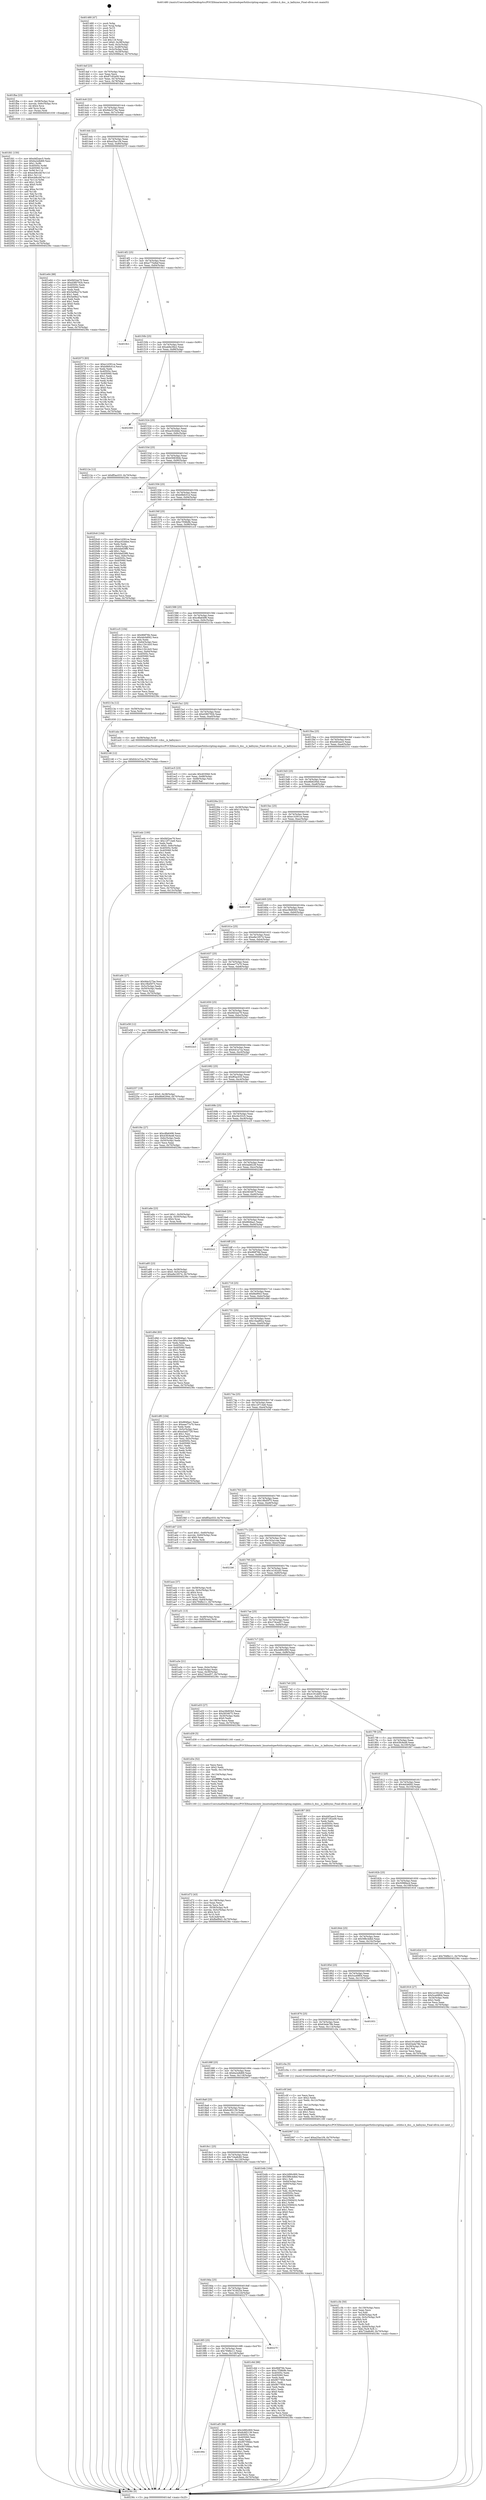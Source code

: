 digraph "0x401480" {
  label = "0x401480 (/mnt/c/Users/mathe/Desktop/tcc/POCII/binaries/extr_linuxtoolsperfutilscripting-engines....utildso.h_dso__is_kallsyms_Final-ollvm.out::main(0))"
  labelloc = "t"
  node[shape=record]

  Entry [label="",width=0.3,height=0.3,shape=circle,fillcolor=black,style=filled]
  "0x4014af" [label="{
     0x4014af [23]\l
     | [instrs]\l
     &nbsp;&nbsp;0x4014af \<+3\>: mov -0x70(%rbp),%eax\l
     &nbsp;&nbsp;0x4014b2 \<+2\>: mov %eax,%ecx\l
     &nbsp;&nbsp;0x4014b4 \<+6\>: sub $0x87c92e09,%ecx\l
     &nbsp;&nbsp;0x4014ba \<+3\>: mov %eax,-0x74(%rbp)\l
     &nbsp;&nbsp;0x4014bd \<+3\>: mov %ecx,-0x78(%rbp)\l
     &nbsp;&nbsp;0x4014c0 \<+6\>: je 0000000000401fba \<main+0xb3a\>\l
  }"]
  "0x401fba" [label="{
     0x401fba [23]\l
     | [instrs]\l
     &nbsp;&nbsp;0x401fba \<+4\>: mov -0x58(%rbp),%rax\l
     &nbsp;&nbsp;0x401fbe \<+4\>: movslq -0x6c(%rbp),%rcx\l
     &nbsp;&nbsp;0x401fc2 \<+4\>: shl $0x4,%rcx\l
     &nbsp;&nbsp;0x401fc6 \<+3\>: add %rcx,%rax\l
     &nbsp;&nbsp;0x401fc9 \<+3\>: mov (%rax),%rdi\l
     &nbsp;&nbsp;0x401fcc \<+5\>: call 0000000000401030 \<free@plt\>\l
     | [calls]\l
     &nbsp;&nbsp;0x401030 \{1\} (unknown)\l
  }"]
  "0x4014c6" [label="{
     0x4014c6 [22]\l
     | [instrs]\l
     &nbsp;&nbsp;0x4014c6 \<+5\>: jmp 00000000004014cb \<main+0x4b\>\l
     &nbsp;&nbsp;0x4014cb \<+3\>: mov -0x74(%rbp),%eax\l
     &nbsp;&nbsp;0x4014ce \<+5\>: sub $0x9da327be,%eax\l
     &nbsp;&nbsp;0x4014d3 \<+3\>: mov %eax,-0x7c(%rbp)\l
     &nbsp;&nbsp;0x4014d6 \<+6\>: je 0000000000401e64 \<main+0x9e4\>\l
  }"]
  Exit [label="",width=0.3,height=0.3,shape=circle,fillcolor=black,style=filled,peripheries=2]
  "0x401e64" [label="{
     0x401e64 [88]\l
     | [instrs]\l
     &nbsp;&nbsp;0x401e64 \<+5\>: mov $0xf402ee79,%eax\l
     &nbsp;&nbsp;0x401e69 \<+5\>: mov $0xd380792b,%ecx\l
     &nbsp;&nbsp;0x401e6e \<+7\>: mov 0x40505c,%edx\l
     &nbsp;&nbsp;0x401e75 \<+7\>: mov 0x405060,%esi\l
     &nbsp;&nbsp;0x401e7c \<+2\>: mov %edx,%edi\l
     &nbsp;&nbsp;0x401e7e \<+6\>: add $0x5a08a27e,%edi\l
     &nbsp;&nbsp;0x401e84 \<+3\>: sub $0x1,%edi\l
     &nbsp;&nbsp;0x401e87 \<+6\>: sub $0x5a08a27e,%edi\l
     &nbsp;&nbsp;0x401e8d \<+3\>: imul %edi,%edx\l
     &nbsp;&nbsp;0x401e90 \<+3\>: and $0x1,%edx\l
     &nbsp;&nbsp;0x401e93 \<+3\>: cmp $0x0,%edx\l
     &nbsp;&nbsp;0x401e96 \<+4\>: sete %r8b\l
     &nbsp;&nbsp;0x401e9a \<+3\>: cmp $0xa,%esi\l
     &nbsp;&nbsp;0x401e9d \<+4\>: setl %r9b\l
     &nbsp;&nbsp;0x401ea1 \<+3\>: mov %r8b,%r10b\l
     &nbsp;&nbsp;0x401ea4 \<+3\>: and %r9b,%r10b\l
     &nbsp;&nbsp;0x401ea7 \<+3\>: xor %r9b,%r8b\l
     &nbsp;&nbsp;0x401eaa \<+3\>: or %r8b,%r10b\l
     &nbsp;&nbsp;0x401ead \<+4\>: test $0x1,%r10b\l
     &nbsp;&nbsp;0x401eb1 \<+3\>: cmovne %ecx,%eax\l
     &nbsp;&nbsp;0x401eb4 \<+3\>: mov %eax,-0x70(%rbp)\l
     &nbsp;&nbsp;0x401eb7 \<+5\>: jmp 000000000040236c \<main+0xeec\>\l
  }"]
  "0x4014dc" [label="{
     0x4014dc [22]\l
     | [instrs]\l
     &nbsp;&nbsp;0x4014dc \<+5\>: jmp 00000000004014e1 \<main+0x61\>\l
     &nbsp;&nbsp;0x4014e1 \<+3\>: mov -0x74(%rbp),%eax\l
     &nbsp;&nbsp;0x4014e4 \<+5\>: sub $0xa25ac1f4,%eax\l
     &nbsp;&nbsp;0x4014e9 \<+3\>: mov %eax,-0x80(%rbp)\l
     &nbsp;&nbsp;0x4014ec \<+6\>: je 0000000000402073 \<main+0xbf3\>\l
  }"]
  "0x402146" [label="{
     0x402146 [12]\l
     | [instrs]\l
     &nbsp;&nbsp;0x402146 \<+7\>: movl $0xfcb1a7ca,-0x70(%rbp)\l
     &nbsp;&nbsp;0x40214d \<+5\>: jmp 000000000040236c \<main+0xeec\>\l
  }"]
  "0x402073" [label="{
     0x402073 [83]\l
     | [instrs]\l
     &nbsp;&nbsp;0x402073 \<+5\>: mov $0xe14391ce,%eax\l
     &nbsp;&nbsp;0x402078 \<+5\>: mov $0xb9bfc01d,%ecx\l
     &nbsp;&nbsp;0x40207d \<+2\>: xor %edx,%edx\l
     &nbsp;&nbsp;0x40207f \<+7\>: mov 0x40505c,%esi\l
     &nbsp;&nbsp;0x402086 \<+7\>: mov 0x405060,%edi\l
     &nbsp;&nbsp;0x40208d \<+3\>: sub $0x1,%edx\l
     &nbsp;&nbsp;0x402090 \<+3\>: mov %esi,%r8d\l
     &nbsp;&nbsp;0x402093 \<+3\>: add %edx,%r8d\l
     &nbsp;&nbsp;0x402096 \<+4\>: imul %r8d,%esi\l
     &nbsp;&nbsp;0x40209a \<+3\>: and $0x1,%esi\l
     &nbsp;&nbsp;0x40209d \<+3\>: cmp $0x0,%esi\l
     &nbsp;&nbsp;0x4020a0 \<+4\>: sete %r9b\l
     &nbsp;&nbsp;0x4020a4 \<+3\>: cmp $0xa,%edi\l
     &nbsp;&nbsp;0x4020a7 \<+4\>: setl %r10b\l
     &nbsp;&nbsp;0x4020ab \<+3\>: mov %r9b,%r11b\l
     &nbsp;&nbsp;0x4020ae \<+3\>: and %r10b,%r11b\l
     &nbsp;&nbsp;0x4020b1 \<+3\>: xor %r10b,%r9b\l
     &nbsp;&nbsp;0x4020b4 \<+3\>: or %r9b,%r11b\l
     &nbsp;&nbsp;0x4020b7 \<+4\>: test $0x1,%r11b\l
     &nbsp;&nbsp;0x4020bb \<+3\>: cmovne %ecx,%eax\l
     &nbsp;&nbsp;0x4020be \<+3\>: mov %eax,-0x70(%rbp)\l
     &nbsp;&nbsp;0x4020c1 \<+5\>: jmp 000000000040236c \<main+0xeec\>\l
  }"]
  "0x4014f2" [label="{
     0x4014f2 [25]\l
     | [instrs]\l
     &nbsp;&nbsp;0x4014f2 \<+5\>: jmp 00000000004014f7 \<main+0x77\>\l
     &nbsp;&nbsp;0x4014f7 \<+3\>: mov -0x74(%rbp),%eax\l
     &nbsp;&nbsp;0x4014fa \<+5\>: sub $0xa775e8af,%eax\l
     &nbsp;&nbsp;0x4014ff \<+6\>: mov %eax,-0x84(%rbp)\l
     &nbsp;&nbsp;0x401505 \<+6\>: je 00000000004019c1 \<main+0x541\>\l
  }"]
  "0x401fd1" [label="{
     0x401fd1 [150]\l
     | [instrs]\l
     &nbsp;&nbsp;0x401fd1 \<+5\>: mov $0xd4f2aec5,%edx\l
     &nbsp;&nbsp;0x401fd6 \<+5\>: mov $0x6a2e8d69,%esi\l
     &nbsp;&nbsp;0x401fdb \<+3\>: mov $0x1,%r8b\l
     &nbsp;&nbsp;0x401fde \<+8\>: mov 0x40505c,%r9d\l
     &nbsp;&nbsp;0x401fe6 \<+8\>: mov 0x405060,%r10d\l
     &nbsp;&nbsp;0x401fee \<+3\>: mov %r9d,%r11d\l
     &nbsp;&nbsp;0x401ff1 \<+7\>: sub $0xecb8ccbf,%r11d\l
     &nbsp;&nbsp;0x401ff8 \<+4\>: sub $0x1,%r11d\l
     &nbsp;&nbsp;0x401ffc \<+7\>: add $0xecb8ccbf,%r11d\l
     &nbsp;&nbsp;0x402003 \<+4\>: imul %r11d,%r9d\l
     &nbsp;&nbsp;0x402007 \<+4\>: and $0x1,%r9d\l
     &nbsp;&nbsp;0x40200b \<+4\>: cmp $0x0,%r9d\l
     &nbsp;&nbsp;0x40200f \<+3\>: sete %bl\l
     &nbsp;&nbsp;0x402012 \<+4\>: cmp $0xa,%r10d\l
     &nbsp;&nbsp;0x402016 \<+4\>: setl %r14b\l
     &nbsp;&nbsp;0x40201a \<+3\>: mov %bl,%r15b\l
     &nbsp;&nbsp;0x40201d \<+4\>: xor $0xff,%r15b\l
     &nbsp;&nbsp;0x402021 \<+3\>: mov %r14b,%r12b\l
     &nbsp;&nbsp;0x402024 \<+4\>: xor $0xff,%r12b\l
     &nbsp;&nbsp;0x402028 \<+4\>: xor $0x0,%r8b\l
     &nbsp;&nbsp;0x40202c \<+3\>: mov %r15b,%r13b\l
     &nbsp;&nbsp;0x40202f \<+4\>: and $0x0,%r13b\l
     &nbsp;&nbsp;0x402033 \<+3\>: and %r8b,%bl\l
     &nbsp;&nbsp;0x402036 \<+3\>: mov %r12b,%al\l
     &nbsp;&nbsp;0x402039 \<+2\>: and $0x0,%al\l
     &nbsp;&nbsp;0x40203b \<+3\>: and %r8b,%r14b\l
     &nbsp;&nbsp;0x40203e \<+3\>: or %bl,%r13b\l
     &nbsp;&nbsp;0x402041 \<+3\>: or %r14b,%al\l
     &nbsp;&nbsp;0x402044 \<+3\>: xor %al,%r13b\l
     &nbsp;&nbsp;0x402047 \<+3\>: or %r12b,%r15b\l
     &nbsp;&nbsp;0x40204a \<+4\>: xor $0xff,%r15b\l
     &nbsp;&nbsp;0x40204e \<+4\>: or $0x0,%r8b\l
     &nbsp;&nbsp;0x402052 \<+3\>: and %r8b,%r15b\l
     &nbsp;&nbsp;0x402055 \<+3\>: or %r15b,%r13b\l
     &nbsp;&nbsp;0x402058 \<+4\>: test $0x1,%r13b\l
     &nbsp;&nbsp;0x40205c \<+3\>: cmovne %esi,%edx\l
     &nbsp;&nbsp;0x40205f \<+3\>: mov %edx,-0x70(%rbp)\l
     &nbsp;&nbsp;0x402062 \<+5\>: jmp 000000000040236c \<main+0xeec\>\l
  }"]
  "0x4019c1" [label="{
     0x4019c1\l
  }", style=dashed]
  "0x40150b" [label="{
     0x40150b [25]\l
     | [instrs]\l
     &nbsp;&nbsp;0x40150b \<+5\>: jmp 0000000000401510 \<main+0x90\>\l
     &nbsp;&nbsp;0x401510 \<+3\>: mov -0x74(%rbp),%eax\l
     &nbsp;&nbsp;0x401513 \<+5\>: sub $0xab6e36e2,%eax\l
     &nbsp;&nbsp;0x401518 \<+6\>: mov %eax,-0x88(%rbp)\l
     &nbsp;&nbsp;0x40151e \<+6\>: je 0000000000402360 \<main+0xee0\>\l
  }"]
  "0x401edc" [label="{
     0x401edc [100]\l
     | [instrs]\l
     &nbsp;&nbsp;0x401edc \<+5\>: mov $0xf402ee79,%esi\l
     &nbsp;&nbsp;0x401ee1 \<+5\>: mov $0x12f714e6,%ecx\l
     &nbsp;&nbsp;0x401ee6 \<+2\>: xor %edx,%edx\l
     &nbsp;&nbsp;0x401ee8 \<+7\>: movl $0x0,-0x6c(%rbp)\l
     &nbsp;&nbsp;0x401eef \<+8\>: mov 0x40505c,%r8d\l
     &nbsp;&nbsp;0x401ef7 \<+8\>: mov 0x405060,%r9d\l
     &nbsp;&nbsp;0x401eff \<+3\>: sub $0x1,%edx\l
     &nbsp;&nbsp;0x401f02 \<+3\>: mov %r8d,%r10d\l
     &nbsp;&nbsp;0x401f05 \<+3\>: add %edx,%r10d\l
     &nbsp;&nbsp;0x401f08 \<+4\>: imul %r10d,%r8d\l
     &nbsp;&nbsp;0x401f0c \<+4\>: and $0x1,%r8d\l
     &nbsp;&nbsp;0x401f10 \<+4\>: cmp $0x0,%r8d\l
     &nbsp;&nbsp;0x401f14 \<+4\>: sete %r11b\l
     &nbsp;&nbsp;0x401f18 \<+4\>: cmp $0xa,%r9d\l
     &nbsp;&nbsp;0x401f1c \<+3\>: setl %bl\l
     &nbsp;&nbsp;0x401f1f \<+3\>: mov %r11b,%r14b\l
     &nbsp;&nbsp;0x401f22 \<+3\>: and %bl,%r14b\l
     &nbsp;&nbsp;0x401f25 \<+3\>: xor %bl,%r11b\l
     &nbsp;&nbsp;0x401f28 \<+3\>: or %r11b,%r14b\l
     &nbsp;&nbsp;0x401f2b \<+4\>: test $0x1,%r14b\l
     &nbsp;&nbsp;0x401f2f \<+3\>: cmovne %ecx,%esi\l
     &nbsp;&nbsp;0x401f32 \<+3\>: mov %esi,-0x70(%rbp)\l
     &nbsp;&nbsp;0x401f35 \<+6\>: mov %eax,-0x13c(%rbp)\l
     &nbsp;&nbsp;0x401f3b \<+5\>: jmp 000000000040236c \<main+0xeec\>\l
  }"]
  "0x402360" [label="{
     0x402360\l
  }", style=dashed]
  "0x401524" [label="{
     0x401524 [25]\l
     | [instrs]\l
     &nbsp;&nbsp;0x401524 \<+5\>: jmp 0000000000401529 \<main+0xa9\>\l
     &nbsp;&nbsp;0x401529 \<+3\>: mov -0x74(%rbp),%eax\l
     &nbsp;&nbsp;0x40152c \<+5\>: sub $0xac02ddee,%eax\l
     &nbsp;&nbsp;0x401531 \<+6\>: mov %eax,-0x8c(%rbp)\l
     &nbsp;&nbsp;0x401537 \<+6\>: je 000000000040212e \<main+0xcae\>\l
  }"]
  "0x401ec5" [label="{
     0x401ec5 [23]\l
     | [instrs]\l
     &nbsp;&nbsp;0x401ec5 \<+10\>: movabs $0x4030b6,%rdi\l
     &nbsp;&nbsp;0x401ecf \<+3\>: mov %eax,-0x68(%rbp)\l
     &nbsp;&nbsp;0x401ed2 \<+3\>: mov -0x68(%rbp),%esi\l
     &nbsp;&nbsp;0x401ed5 \<+2\>: mov $0x0,%al\l
     &nbsp;&nbsp;0x401ed7 \<+5\>: call 0000000000401040 \<printf@plt\>\l
     | [calls]\l
     &nbsp;&nbsp;0x401040 \{1\} (unknown)\l
  }"]
  "0x40212e" [label="{
     0x40212e [12]\l
     | [instrs]\l
     &nbsp;&nbsp;0x40212e \<+7\>: movl $0xff3ac033,-0x70(%rbp)\l
     &nbsp;&nbsp;0x402135 \<+5\>: jmp 000000000040236c \<main+0xeec\>\l
  }"]
  "0x40153d" [label="{
     0x40153d [25]\l
     | [instrs]\l
     &nbsp;&nbsp;0x40153d \<+5\>: jmp 0000000000401542 \<main+0xc2\>\l
     &nbsp;&nbsp;0x401542 \<+3\>: mov -0x74(%rbp),%eax\l
     &nbsp;&nbsp;0x401545 \<+5\>: sub $0xb568384b,%eax\l
     &nbsp;&nbsp;0x40154a \<+6\>: mov %eax,-0x90(%rbp)\l
     &nbsp;&nbsp;0x401550 \<+6\>: je 000000000040215e \<main+0xcde\>\l
  }"]
  "0x401d72" [label="{
     0x401d72 [43]\l
     | [instrs]\l
     &nbsp;&nbsp;0x401d72 \<+6\>: mov -0x138(%rbp),%ecx\l
     &nbsp;&nbsp;0x401d78 \<+3\>: imul %eax,%ecx\l
     &nbsp;&nbsp;0x401d7b \<+3\>: movslq %ecx,%r8\l
     &nbsp;&nbsp;0x401d7e \<+4\>: mov -0x58(%rbp),%r9\l
     &nbsp;&nbsp;0x401d82 \<+4\>: movslq -0x5c(%rbp),%r10\l
     &nbsp;&nbsp;0x401d86 \<+4\>: shl $0x4,%r10\l
     &nbsp;&nbsp;0x401d8a \<+3\>: add %r10,%r9\l
     &nbsp;&nbsp;0x401d8d \<+4\>: mov %r8,0x8(%r9)\l
     &nbsp;&nbsp;0x401d91 \<+7\>: movl $0xfbef943,-0x70(%rbp)\l
     &nbsp;&nbsp;0x401d98 \<+5\>: jmp 000000000040236c \<main+0xeec\>\l
  }"]
  "0x40215e" [label="{
     0x40215e\l
  }", style=dashed]
  "0x401556" [label="{
     0x401556 [25]\l
     | [instrs]\l
     &nbsp;&nbsp;0x401556 \<+5\>: jmp 000000000040155b \<main+0xdb\>\l
     &nbsp;&nbsp;0x40155b \<+3\>: mov -0x74(%rbp),%eax\l
     &nbsp;&nbsp;0x40155e \<+5\>: sub $0xb9bfc01d,%eax\l
     &nbsp;&nbsp;0x401563 \<+6\>: mov %eax,-0x94(%rbp)\l
     &nbsp;&nbsp;0x401569 \<+6\>: je 00000000004020c6 \<main+0xc46\>\l
  }"]
  "0x401d3e" [label="{
     0x401d3e [52]\l
     | [instrs]\l
     &nbsp;&nbsp;0x401d3e \<+2\>: xor %ecx,%ecx\l
     &nbsp;&nbsp;0x401d40 \<+5\>: mov $0x2,%edx\l
     &nbsp;&nbsp;0x401d45 \<+6\>: mov %edx,-0x134(%rbp)\l
     &nbsp;&nbsp;0x401d4b \<+1\>: cltd\l
     &nbsp;&nbsp;0x401d4c \<+6\>: mov -0x134(%rbp),%esi\l
     &nbsp;&nbsp;0x401d52 \<+2\>: idiv %esi\l
     &nbsp;&nbsp;0x401d54 \<+6\>: imul $0xfffffffe,%edx,%edx\l
     &nbsp;&nbsp;0x401d5a \<+2\>: mov %ecx,%edi\l
     &nbsp;&nbsp;0x401d5c \<+2\>: sub %edx,%edi\l
     &nbsp;&nbsp;0x401d5e \<+2\>: mov %ecx,%edx\l
     &nbsp;&nbsp;0x401d60 \<+3\>: sub $0x1,%edx\l
     &nbsp;&nbsp;0x401d63 \<+2\>: add %edx,%edi\l
     &nbsp;&nbsp;0x401d65 \<+2\>: sub %edi,%ecx\l
     &nbsp;&nbsp;0x401d67 \<+6\>: mov %ecx,-0x138(%rbp)\l
     &nbsp;&nbsp;0x401d6d \<+5\>: call 0000000000401160 \<next_i\>\l
     | [calls]\l
     &nbsp;&nbsp;0x401160 \{1\} (/mnt/c/Users/mathe/Desktop/tcc/POCII/binaries/extr_linuxtoolsperfutilscripting-engines....utildso.h_dso__is_kallsyms_Final-ollvm.out::next_i)\l
  }"]
  "0x4020c6" [label="{
     0x4020c6 [104]\l
     | [instrs]\l
     &nbsp;&nbsp;0x4020c6 \<+5\>: mov $0xe14391ce,%eax\l
     &nbsp;&nbsp;0x4020cb \<+5\>: mov $0xac02ddee,%ecx\l
     &nbsp;&nbsp;0x4020d0 \<+2\>: xor %edx,%edx\l
     &nbsp;&nbsp;0x4020d2 \<+3\>: mov -0x6c(%rbp),%esi\l
     &nbsp;&nbsp;0x4020d5 \<+6\>: sub $0x4def29f6,%esi\l
     &nbsp;&nbsp;0x4020db \<+3\>: add $0x1,%esi\l
     &nbsp;&nbsp;0x4020de \<+6\>: add $0x4def29f6,%esi\l
     &nbsp;&nbsp;0x4020e4 \<+3\>: mov %esi,-0x6c(%rbp)\l
     &nbsp;&nbsp;0x4020e7 \<+7\>: mov 0x40505c,%esi\l
     &nbsp;&nbsp;0x4020ee \<+7\>: mov 0x405060,%edi\l
     &nbsp;&nbsp;0x4020f5 \<+3\>: sub $0x1,%edx\l
     &nbsp;&nbsp;0x4020f8 \<+3\>: mov %esi,%r8d\l
     &nbsp;&nbsp;0x4020fb \<+3\>: add %edx,%r8d\l
     &nbsp;&nbsp;0x4020fe \<+4\>: imul %r8d,%esi\l
     &nbsp;&nbsp;0x402102 \<+3\>: and $0x1,%esi\l
     &nbsp;&nbsp;0x402105 \<+3\>: cmp $0x0,%esi\l
     &nbsp;&nbsp;0x402108 \<+4\>: sete %r9b\l
     &nbsp;&nbsp;0x40210c \<+3\>: cmp $0xa,%edi\l
     &nbsp;&nbsp;0x40210f \<+4\>: setl %r10b\l
     &nbsp;&nbsp;0x402113 \<+3\>: mov %r9b,%r11b\l
     &nbsp;&nbsp;0x402116 \<+3\>: and %r10b,%r11b\l
     &nbsp;&nbsp;0x402119 \<+3\>: xor %r10b,%r9b\l
     &nbsp;&nbsp;0x40211c \<+3\>: or %r9b,%r11b\l
     &nbsp;&nbsp;0x40211f \<+4\>: test $0x1,%r11b\l
     &nbsp;&nbsp;0x402123 \<+3\>: cmovne %ecx,%eax\l
     &nbsp;&nbsp;0x402126 \<+3\>: mov %eax,-0x70(%rbp)\l
     &nbsp;&nbsp;0x402129 \<+5\>: jmp 000000000040236c \<main+0xeec\>\l
  }"]
  "0x40156f" [label="{
     0x40156f [25]\l
     | [instrs]\l
     &nbsp;&nbsp;0x40156f \<+5\>: jmp 0000000000401574 \<main+0xf4\>\l
     &nbsp;&nbsp;0x401574 \<+3\>: mov -0x74(%rbp),%eax\l
     &nbsp;&nbsp;0x401577 \<+5\>: sub $0xc7f38b9b,%eax\l
     &nbsp;&nbsp;0x40157c \<+6\>: mov %eax,-0x98(%rbp)\l
     &nbsp;&nbsp;0x401582 \<+6\>: je 0000000000401cc5 \<main+0x845\>\l
  }"]
  "0x401c3b" [label="{
     0x401c3b [50]\l
     | [instrs]\l
     &nbsp;&nbsp;0x401c3b \<+6\>: mov -0x130(%rbp),%ecx\l
     &nbsp;&nbsp;0x401c41 \<+3\>: imul %eax,%ecx\l
     &nbsp;&nbsp;0x401c44 \<+3\>: mov %cl,%dil\l
     &nbsp;&nbsp;0x401c47 \<+4\>: mov -0x58(%rbp),%r8\l
     &nbsp;&nbsp;0x401c4b \<+4\>: movslq -0x5c(%rbp),%r9\l
     &nbsp;&nbsp;0x401c4f \<+4\>: shl $0x4,%r9\l
     &nbsp;&nbsp;0x401c53 \<+3\>: add %r9,%r8\l
     &nbsp;&nbsp;0x401c56 \<+3\>: mov (%r8),%r8\l
     &nbsp;&nbsp;0x401c59 \<+4\>: movslq -0x64(%rbp),%r9\l
     &nbsp;&nbsp;0x401c5d \<+4\>: mov %dil,(%r8,%r9,1)\l
     &nbsp;&nbsp;0x401c61 \<+7\>: movl $0x724a8c60,-0x70(%rbp)\l
     &nbsp;&nbsp;0x401c68 \<+5\>: jmp 000000000040236c \<main+0xeec\>\l
  }"]
  "0x401cc5" [label="{
     0x401cc5 [104]\l
     | [instrs]\l
     &nbsp;&nbsp;0x401cc5 \<+5\>: mov $0x9fdf76b,%eax\l
     &nbsp;&nbsp;0x401cca \<+5\>: mov $0x4dcb6f42,%ecx\l
     &nbsp;&nbsp;0x401ccf \<+2\>: xor %edx,%edx\l
     &nbsp;&nbsp;0x401cd1 \<+3\>: mov -0x64(%rbp),%esi\l
     &nbsp;&nbsp;0x401cd4 \<+6\>: add $0xc12b1dc0,%esi\l
     &nbsp;&nbsp;0x401cda \<+3\>: add $0x1,%esi\l
     &nbsp;&nbsp;0x401cdd \<+6\>: sub $0xc12b1dc0,%esi\l
     &nbsp;&nbsp;0x401ce3 \<+3\>: mov %esi,-0x64(%rbp)\l
     &nbsp;&nbsp;0x401ce6 \<+7\>: mov 0x40505c,%esi\l
     &nbsp;&nbsp;0x401ced \<+7\>: mov 0x405060,%edi\l
     &nbsp;&nbsp;0x401cf4 \<+3\>: sub $0x1,%edx\l
     &nbsp;&nbsp;0x401cf7 \<+3\>: mov %esi,%r8d\l
     &nbsp;&nbsp;0x401cfa \<+3\>: add %edx,%r8d\l
     &nbsp;&nbsp;0x401cfd \<+4\>: imul %r8d,%esi\l
     &nbsp;&nbsp;0x401d01 \<+3\>: and $0x1,%esi\l
     &nbsp;&nbsp;0x401d04 \<+3\>: cmp $0x0,%esi\l
     &nbsp;&nbsp;0x401d07 \<+4\>: sete %r9b\l
     &nbsp;&nbsp;0x401d0b \<+3\>: cmp $0xa,%edi\l
     &nbsp;&nbsp;0x401d0e \<+4\>: setl %r10b\l
     &nbsp;&nbsp;0x401d12 \<+3\>: mov %r9b,%r11b\l
     &nbsp;&nbsp;0x401d15 \<+3\>: and %r10b,%r11b\l
     &nbsp;&nbsp;0x401d18 \<+3\>: xor %r10b,%r9b\l
     &nbsp;&nbsp;0x401d1b \<+3\>: or %r9b,%r11b\l
     &nbsp;&nbsp;0x401d1e \<+4\>: test $0x1,%r11b\l
     &nbsp;&nbsp;0x401d22 \<+3\>: cmovne %ecx,%eax\l
     &nbsp;&nbsp;0x401d25 \<+3\>: mov %eax,-0x70(%rbp)\l
     &nbsp;&nbsp;0x401d28 \<+5\>: jmp 000000000040236c \<main+0xeec\>\l
  }"]
  "0x401588" [label="{
     0x401588 [25]\l
     | [instrs]\l
     &nbsp;&nbsp;0x401588 \<+5\>: jmp 000000000040158d \<main+0x10d\>\l
     &nbsp;&nbsp;0x40158d \<+3\>: mov -0x74(%rbp),%eax\l
     &nbsp;&nbsp;0x401590 \<+5\>: sub $0xc8fa6496,%eax\l
     &nbsp;&nbsp;0x401595 \<+6\>: mov %eax,-0x9c(%rbp)\l
     &nbsp;&nbsp;0x40159b \<+6\>: je 000000000040213a \<main+0xcba\>\l
  }"]
  "0x401c0f" [label="{
     0x401c0f [44]\l
     | [instrs]\l
     &nbsp;&nbsp;0x401c0f \<+2\>: xor %ecx,%ecx\l
     &nbsp;&nbsp;0x401c11 \<+5\>: mov $0x2,%edx\l
     &nbsp;&nbsp;0x401c16 \<+6\>: mov %edx,-0x12c(%rbp)\l
     &nbsp;&nbsp;0x401c1c \<+1\>: cltd\l
     &nbsp;&nbsp;0x401c1d \<+6\>: mov -0x12c(%rbp),%esi\l
     &nbsp;&nbsp;0x401c23 \<+2\>: idiv %esi\l
     &nbsp;&nbsp;0x401c25 \<+6\>: imul $0xfffffffe,%edx,%edx\l
     &nbsp;&nbsp;0x401c2b \<+3\>: sub $0x1,%ecx\l
     &nbsp;&nbsp;0x401c2e \<+2\>: sub %ecx,%edx\l
     &nbsp;&nbsp;0x401c30 \<+6\>: mov %edx,-0x130(%rbp)\l
     &nbsp;&nbsp;0x401c36 \<+5\>: call 0000000000401160 \<next_i\>\l
     | [calls]\l
     &nbsp;&nbsp;0x401160 \{1\} (/mnt/c/Users/mathe/Desktop/tcc/POCII/binaries/extr_linuxtoolsperfutilscripting-engines....utildso.h_dso__is_kallsyms_Final-ollvm.out::next_i)\l
  }"]
  "0x40213a" [label="{
     0x40213a [12]\l
     | [instrs]\l
     &nbsp;&nbsp;0x40213a \<+4\>: mov -0x58(%rbp),%rax\l
     &nbsp;&nbsp;0x40213e \<+3\>: mov %rax,%rdi\l
     &nbsp;&nbsp;0x402141 \<+5\>: call 0000000000401030 \<free@plt\>\l
     | [calls]\l
     &nbsp;&nbsp;0x401030 \{1\} (unknown)\l
  }"]
  "0x4015a1" [label="{
     0x4015a1 [25]\l
     | [instrs]\l
     &nbsp;&nbsp;0x4015a1 \<+5\>: jmp 00000000004015a6 \<main+0x126\>\l
     &nbsp;&nbsp;0x4015a6 \<+3\>: mov -0x74(%rbp),%eax\l
     &nbsp;&nbsp;0x4015a9 \<+5\>: sub $0xd380792b,%eax\l
     &nbsp;&nbsp;0x4015ae \<+6\>: mov %eax,-0xa0(%rbp)\l
     &nbsp;&nbsp;0x4015b4 \<+6\>: je 0000000000401ebc \<main+0xa3c\>\l
  }"]
  "0x40190c" [label="{
     0x40190c\l
  }", style=dashed]
  "0x401ebc" [label="{
     0x401ebc [9]\l
     | [instrs]\l
     &nbsp;&nbsp;0x401ebc \<+4\>: mov -0x58(%rbp),%rdi\l
     &nbsp;&nbsp;0x401ec0 \<+5\>: call 00000000004013c0 \<dso__is_kallsyms\>\l
     | [calls]\l
     &nbsp;&nbsp;0x4013c0 \{1\} (/mnt/c/Users/mathe/Desktop/tcc/POCII/binaries/extr_linuxtoolsperfutilscripting-engines....utildso.h_dso__is_kallsyms_Final-ollvm.out::dso__is_kallsyms)\l
  }"]
  "0x4015ba" [label="{
     0x4015ba [25]\l
     | [instrs]\l
     &nbsp;&nbsp;0x4015ba \<+5\>: jmp 00000000004015bf \<main+0x13f\>\l
     &nbsp;&nbsp;0x4015bf \<+3\>: mov -0x74(%rbp),%eax\l
     &nbsp;&nbsp;0x4015c2 \<+5\>: sub $0xd4f2aec5,%eax\l
     &nbsp;&nbsp;0x4015c7 \<+6\>: mov %eax,-0xa4(%rbp)\l
     &nbsp;&nbsp;0x4015cd \<+6\>: je 000000000040231c \<main+0xe9c\>\l
  }"]
  "0x401af3" [label="{
     0x401af3 [88]\l
     | [instrs]\l
     &nbsp;&nbsp;0x401af3 \<+5\>: mov $0x2d90c900,%eax\l
     &nbsp;&nbsp;0x401af8 \<+5\>: mov $0x6c6f2139,%ecx\l
     &nbsp;&nbsp;0x401afd \<+7\>: mov 0x40505c,%edx\l
     &nbsp;&nbsp;0x401b04 \<+7\>: mov 0x405060,%esi\l
     &nbsp;&nbsp;0x401b0b \<+2\>: mov %edx,%edi\l
     &nbsp;&nbsp;0x401b0d \<+6\>: add $0x90709dec,%edi\l
     &nbsp;&nbsp;0x401b13 \<+3\>: sub $0x1,%edi\l
     &nbsp;&nbsp;0x401b16 \<+6\>: sub $0x90709dec,%edi\l
     &nbsp;&nbsp;0x401b1c \<+3\>: imul %edi,%edx\l
     &nbsp;&nbsp;0x401b1f \<+3\>: and $0x1,%edx\l
     &nbsp;&nbsp;0x401b22 \<+3\>: cmp $0x0,%edx\l
     &nbsp;&nbsp;0x401b25 \<+4\>: sete %r8b\l
     &nbsp;&nbsp;0x401b29 \<+3\>: cmp $0xa,%esi\l
     &nbsp;&nbsp;0x401b2c \<+4\>: setl %r9b\l
     &nbsp;&nbsp;0x401b30 \<+3\>: mov %r8b,%r10b\l
     &nbsp;&nbsp;0x401b33 \<+3\>: and %r9b,%r10b\l
     &nbsp;&nbsp;0x401b36 \<+3\>: xor %r9b,%r8b\l
     &nbsp;&nbsp;0x401b39 \<+3\>: or %r8b,%r10b\l
     &nbsp;&nbsp;0x401b3c \<+4\>: test $0x1,%r10b\l
     &nbsp;&nbsp;0x401b40 \<+3\>: cmovne %ecx,%eax\l
     &nbsp;&nbsp;0x401b43 \<+3\>: mov %eax,-0x70(%rbp)\l
     &nbsp;&nbsp;0x401b46 \<+5\>: jmp 000000000040236c \<main+0xeec\>\l
  }"]
  "0x40231c" [label="{
     0x40231c\l
  }", style=dashed]
  "0x4015d3" [label="{
     0x4015d3 [25]\l
     | [instrs]\l
     &nbsp;&nbsp;0x4015d3 \<+5\>: jmp 00000000004015d8 \<main+0x158\>\l
     &nbsp;&nbsp;0x4015d8 \<+3\>: mov -0x74(%rbp),%eax\l
     &nbsp;&nbsp;0x4015db \<+5\>: sub $0xd6b6294d,%eax\l
     &nbsp;&nbsp;0x4015e0 \<+6\>: mov %eax,-0xa8(%rbp)\l
     &nbsp;&nbsp;0x4015e6 \<+6\>: je 000000000040226a \<main+0xdea\>\l
  }"]
  "0x4018f3" [label="{
     0x4018f3 [25]\l
     | [instrs]\l
     &nbsp;&nbsp;0x4018f3 \<+5\>: jmp 00000000004018f8 \<main+0x478\>\l
     &nbsp;&nbsp;0x4018f8 \<+3\>: mov -0x74(%rbp),%eax\l
     &nbsp;&nbsp;0x4018fb \<+5\>: sub $0x794fbc11,%eax\l
     &nbsp;&nbsp;0x401900 \<+6\>: mov %eax,-0x128(%rbp)\l
     &nbsp;&nbsp;0x401906 \<+6\>: je 0000000000401af3 \<main+0x673\>\l
  }"]
  "0x40226a" [label="{
     0x40226a [21]\l
     | [instrs]\l
     &nbsp;&nbsp;0x40226a \<+3\>: mov -0x38(%rbp),%eax\l
     &nbsp;&nbsp;0x40226d \<+7\>: add $0x118,%rsp\l
     &nbsp;&nbsp;0x402274 \<+1\>: pop %rbx\l
     &nbsp;&nbsp;0x402275 \<+2\>: pop %r12\l
     &nbsp;&nbsp;0x402277 \<+2\>: pop %r13\l
     &nbsp;&nbsp;0x402279 \<+2\>: pop %r14\l
     &nbsp;&nbsp;0x40227b \<+2\>: pop %r15\l
     &nbsp;&nbsp;0x40227d \<+1\>: pop %rbp\l
     &nbsp;&nbsp;0x40227e \<+1\>: ret\l
  }"]
  "0x4015ec" [label="{
     0x4015ec [25]\l
     | [instrs]\l
     &nbsp;&nbsp;0x4015ec \<+5\>: jmp 00000000004015f1 \<main+0x171\>\l
     &nbsp;&nbsp;0x4015f1 \<+3\>: mov -0x74(%rbp),%eax\l
     &nbsp;&nbsp;0x4015f4 \<+5\>: sub $0xe14391ce,%eax\l
     &nbsp;&nbsp;0x4015f9 \<+6\>: mov %eax,-0xac(%rbp)\l
     &nbsp;&nbsp;0x4015ff \<+6\>: je 000000000040233f \<main+0xebf\>\l
  }"]
  "0x40227f" [label="{
     0x40227f\l
  }", style=dashed]
  "0x40233f" [label="{
     0x40233f\l
  }", style=dashed]
  "0x401605" [label="{
     0x401605 [25]\l
     | [instrs]\l
     &nbsp;&nbsp;0x401605 \<+5\>: jmp 000000000040160a \<main+0x18a\>\l
     &nbsp;&nbsp;0x40160a \<+3\>: mov -0x74(%rbp),%eax\l
     &nbsp;&nbsp;0x40160d \<+5\>: sub $0xe38d93b5,%eax\l
     &nbsp;&nbsp;0x401612 \<+6\>: mov %eax,-0xb0(%rbp)\l
     &nbsp;&nbsp;0x401618 \<+6\>: je 0000000000402152 \<main+0xcd2\>\l
  }"]
  "0x4018da" [label="{
     0x4018da [25]\l
     | [instrs]\l
     &nbsp;&nbsp;0x4018da \<+5\>: jmp 00000000004018df \<main+0x45f\>\l
     &nbsp;&nbsp;0x4018df \<+3\>: mov -0x74(%rbp),%eax\l
     &nbsp;&nbsp;0x4018e2 \<+5\>: sub $0x741fd25a,%eax\l
     &nbsp;&nbsp;0x4018e7 \<+6\>: mov %eax,-0x124(%rbp)\l
     &nbsp;&nbsp;0x4018ed \<+6\>: je 000000000040227f \<main+0xdff\>\l
  }"]
  "0x402152" [label="{
     0x402152\l
  }", style=dashed]
  "0x40161e" [label="{
     0x40161e [25]\l
     | [instrs]\l
     &nbsp;&nbsp;0x40161e \<+5\>: jmp 0000000000401623 \<main+0x1a3\>\l
     &nbsp;&nbsp;0x401623 \<+3\>: mov -0x74(%rbp),%eax\l
     &nbsp;&nbsp;0x401626 \<+5\>: sub $0xe8e19574,%eax\l
     &nbsp;&nbsp;0x40162b \<+6\>: mov %eax,-0xb4(%rbp)\l
     &nbsp;&nbsp;0x401631 \<+6\>: je 0000000000401a9c \<main+0x61c\>\l
  }"]
  "0x401c6d" [label="{
     0x401c6d [88]\l
     | [instrs]\l
     &nbsp;&nbsp;0x401c6d \<+5\>: mov $0x9fdf76b,%eax\l
     &nbsp;&nbsp;0x401c72 \<+5\>: mov $0xc7f38b9b,%ecx\l
     &nbsp;&nbsp;0x401c77 \<+7\>: mov 0x40505c,%edx\l
     &nbsp;&nbsp;0x401c7e \<+7\>: mov 0x405060,%esi\l
     &nbsp;&nbsp;0x401c85 \<+2\>: mov %edx,%edi\l
     &nbsp;&nbsp;0x401c87 \<+6\>: sub $0x9677959,%edi\l
     &nbsp;&nbsp;0x401c8d \<+3\>: sub $0x1,%edi\l
     &nbsp;&nbsp;0x401c90 \<+6\>: add $0x9677959,%edi\l
     &nbsp;&nbsp;0x401c96 \<+3\>: imul %edi,%edx\l
     &nbsp;&nbsp;0x401c99 \<+3\>: and $0x1,%edx\l
     &nbsp;&nbsp;0x401c9c \<+3\>: cmp $0x0,%edx\l
     &nbsp;&nbsp;0x401c9f \<+4\>: sete %r8b\l
     &nbsp;&nbsp;0x401ca3 \<+3\>: cmp $0xa,%esi\l
     &nbsp;&nbsp;0x401ca6 \<+4\>: setl %r9b\l
     &nbsp;&nbsp;0x401caa \<+3\>: mov %r8b,%r10b\l
     &nbsp;&nbsp;0x401cad \<+3\>: and %r9b,%r10b\l
     &nbsp;&nbsp;0x401cb0 \<+3\>: xor %r9b,%r8b\l
     &nbsp;&nbsp;0x401cb3 \<+3\>: or %r8b,%r10b\l
     &nbsp;&nbsp;0x401cb6 \<+4\>: test $0x1,%r10b\l
     &nbsp;&nbsp;0x401cba \<+3\>: cmovne %ecx,%eax\l
     &nbsp;&nbsp;0x401cbd \<+3\>: mov %eax,-0x70(%rbp)\l
     &nbsp;&nbsp;0x401cc0 \<+5\>: jmp 000000000040236c \<main+0xeec\>\l
  }"]
  "0x401a9c" [label="{
     0x401a9c [27]\l
     | [instrs]\l
     &nbsp;&nbsp;0x401a9c \<+5\>: mov $0x9da327be,%eax\l
     &nbsp;&nbsp;0x401aa1 \<+5\>: mov $0x19bd5f75,%ecx\l
     &nbsp;&nbsp;0x401aa6 \<+3\>: mov -0x5c(%rbp),%edx\l
     &nbsp;&nbsp;0x401aa9 \<+3\>: cmp -0x50(%rbp),%edx\l
     &nbsp;&nbsp;0x401aac \<+3\>: cmovl %ecx,%eax\l
     &nbsp;&nbsp;0x401aaf \<+3\>: mov %eax,-0x70(%rbp)\l
     &nbsp;&nbsp;0x401ab2 \<+5\>: jmp 000000000040236c \<main+0xeec\>\l
  }"]
  "0x401637" [label="{
     0x401637 [25]\l
     | [instrs]\l
     &nbsp;&nbsp;0x401637 \<+5\>: jmp 000000000040163c \<main+0x1bc\>\l
     &nbsp;&nbsp;0x40163c \<+3\>: mov -0x74(%rbp),%eax\l
     &nbsp;&nbsp;0x40163f \<+5\>: sub $0xeee77e70,%eax\l
     &nbsp;&nbsp;0x401644 \<+6\>: mov %eax,-0xb8(%rbp)\l
     &nbsp;&nbsp;0x40164a \<+6\>: je 0000000000401e58 \<main+0x9d8\>\l
  }"]
  "0x4018c1" [label="{
     0x4018c1 [25]\l
     | [instrs]\l
     &nbsp;&nbsp;0x4018c1 \<+5\>: jmp 00000000004018c6 \<main+0x446\>\l
     &nbsp;&nbsp;0x4018c6 \<+3\>: mov -0x74(%rbp),%eax\l
     &nbsp;&nbsp;0x4018c9 \<+5\>: sub $0x724a8c60,%eax\l
     &nbsp;&nbsp;0x4018ce \<+6\>: mov %eax,-0x120(%rbp)\l
     &nbsp;&nbsp;0x4018d4 \<+6\>: je 0000000000401c6d \<main+0x7ed\>\l
  }"]
  "0x401e58" [label="{
     0x401e58 [12]\l
     | [instrs]\l
     &nbsp;&nbsp;0x401e58 \<+7\>: movl $0xe8e19574,-0x70(%rbp)\l
     &nbsp;&nbsp;0x401e5f \<+5\>: jmp 000000000040236c \<main+0xeec\>\l
  }"]
  "0x401650" [label="{
     0x401650 [25]\l
     | [instrs]\l
     &nbsp;&nbsp;0x401650 \<+5\>: jmp 0000000000401655 \<main+0x1d5\>\l
     &nbsp;&nbsp;0x401655 \<+3\>: mov -0x74(%rbp),%eax\l
     &nbsp;&nbsp;0x401658 \<+5\>: sub $0xf402ee79,%eax\l
     &nbsp;&nbsp;0x40165d \<+6\>: mov %eax,-0xbc(%rbp)\l
     &nbsp;&nbsp;0x401663 \<+6\>: je 00000000004022e3 \<main+0xe63\>\l
  }"]
  "0x401b4b" [label="{
     0x401b4b [164]\l
     | [instrs]\l
     &nbsp;&nbsp;0x401b4b \<+5\>: mov $0x2d90c900,%eax\l
     &nbsp;&nbsp;0x401b50 \<+5\>: mov $0x588c4dbd,%ecx\l
     &nbsp;&nbsp;0x401b55 \<+2\>: mov $0x1,%dl\l
     &nbsp;&nbsp;0x401b57 \<+3\>: mov -0x64(%rbp),%esi\l
     &nbsp;&nbsp;0x401b5a \<+3\>: cmp -0x60(%rbp),%esi\l
     &nbsp;&nbsp;0x401b5d \<+4\>: setl %dil\l
     &nbsp;&nbsp;0x401b61 \<+4\>: and $0x1,%dil\l
     &nbsp;&nbsp;0x401b65 \<+4\>: mov %dil,-0x29(%rbp)\l
     &nbsp;&nbsp;0x401b69 \<+7\>: mov 0x40505c,%esi\l
     &nbsp;&nbsp;0x401b70 \<+8\>: mov 0x405060,%r8d\l
     &nbsp;&nbsp;0x401b78 \<+3\>: mov %esi,%r9d\l
     &nbsp;&nbsp;0x401b7b \<+7\>: sub $0x23569432,%r9d\l
     &nbsp;&nbsp;0x401b82 \<+4\>: sub $0x1,%r9d\l
     &nbsp;&nbsp;0x401b86 \<+7\>: add $0x23569432,%r9d\l
     &nbsp;&nbsp;0x401b8d \<+4\>: imul %r9d,%esi\l
     &nbsp;&nbsp;0x401b91 \<+3\>: and $0x1,%esi\l
     &nbsp;&nbsp;0x401b94 \<+3\>: cmp $0x0,%esi\l
     &nbsp;&nbsp;0x401b97 \<+4\>: sete %dil\l
     &nbsp;&nbsp;0x401b9b \<+4\>: cmp $0xa,%r8d\l
     &nbsp;&nbsp;0x401b9f \<+4\>: setl %r10b\l
     &nbsp;&nbsp;0x401ba3 \<+3\>: mov %dil,%r11b\l
     &nbsp;&nbsp;0x401ba6 \<+4\>: xor $0xff,%r11b\l
     &nbsp;&nbsp;0x401baa \<+3\>: mov %r10b,%bl\l
     &nbsp;&nbsp;0x401bad \<+3\>: xor $0xff,%bl\l
     &nbsp;&nbsp;0x401bb0 \<+3\>: xor $0x0,%dl\l
     &nbsp;&nbsp;0x401bb3 \<+3\>: mov %r11b,%r14b\l
     &nbsp;&nbsp;0x401bb6 \<+4\>: and $0x0,%r14b\l
     &nbsp;&nbsp;0x401bba \<+3\>: and %dl,%dil\l
     &nbsp;&nbsp;0x401bbd \<+3\>: mov %bl,%r15b\l
     &nbsp;&nbsp;0x401bc0 \<+4\>: and $0x0,%r15b\l
     &nbsp;&nbsp;0x401bc4 \<+3\>: and %dl,%r10b\l
     &nbsp;&nbsp;0x401bc7 \<+3\>: or %dil,%r14b\l
     &nbsp;&nbsp;0x401bca \<+3\>: or %r10b,%r15b\l
     &nbsp;&nbsp;0x401bcd \<+3\>: xor %r15b,%r14b\l
     &nbsp;&nbsp;0x401bd0 \<+3\>: or %bl,%r11b\l
     &nbsp;&nbsp;0x401bd3 \<+4\>: xor $0xff,%r11b\l
     &nbsp;&nbsp;0x401bd7 \<+3\>: or $0x0,%dl\l
     &nbsp;&nbsp;0x401bda \<+3\>: and %dl,%r11b\l
     &nbsp;&nbsp;0x401bdd \<+3\>: or %r11b,%r14b\l
     &nbsp;&nbsp;0x401be0 \<+4\>: test $0x1,%r14b\l
     &nbsp;&nbsp;0x401be4 \<+3\>: cmovne %ecx,%eax\l
     &nbsp;&nbsp;0x401be7 \<+3\>: mov %eax,-0x70(%rbp)\l
     &nbsp;&nbsp;0x401bea \<+5\>: jmp 000000000040236c \<main+0xeec\>\l
  }"]
  "0x4022e3" [label="{
     0x4022e3\l
  }", style=dashed]
  "0x401669" [label="{
     0x401669 [25]\l
     | [instrs]\l
     &nbsp;&nbsp;0x401669 \<+5\>: jmp 000000000040166e \<main+0x1ee\>\l
     &nbsp;&nbsp;0x40166e \<+3\>: mov -0x74(%rbp),%eax\l
     &nbsp;&nbsp;0x401671 \<+5\>: sub $0xfcb1a7ca,%eax\l
     &nbsp;&nbsp;0x401676 \<+6\>: mov %eax,-0xc0(%rbp)\l
     &nbsp;&nbsp;0x40167c \<+6\>: je 0000000000402257 \<main+0xdd7\>\l
  }"]
  "0x4018a8" [label="{
     0x4018a8 [25]\l
     | [instrs]\l
     &nbsp;&nbsp;0x4018a8 \<+5\>: jmp 00000000004018ad \<main+0x42d\>\l
     &nbsp;&nbsp;0x4018ad \<+3\>: mov -0x74(%rbp),%eax\l
     &nbsp;&nbsp;0x4018b0 \<+5\>: sub $0x6c6f2139,%eax\l
     &nbsp;&nbsp;0x4018b5 \<+6\>: mov %eax,-0x11c(%rbp)\l
     &nbsp;&nbsp;0x4018bb \<+6\>: je 0000000000401b4b \<main+0x6cb\>\l
  }"]
  "0x402257" [label="{
     0x402257 [19]\l
     | [instrs]\l
     &nbsp;&nbsp;0x402257 \<+7\>: movl $0x0,-0x38(%rbp)\l
     &nbsp;&nbsp;0x40225e \<+7\>: movl $0xd6b6294d,-0x70(%rbp)\l
     &nbsp;&nbsp;0x402265 \<+5\>: jmp 000000000040236c \<main+0xeec\>\l
  }"]
  "0x401682" [label="{
     0x401682 [25]\l
     | [instrs]\l
     &nbsp;&nbsp;0x401682 \<+5\>: jmp 0000000000401687 \<main+0x207\>\l
     &nbsp;&nbsp;0x401687 \<+3\>: mov -0x74(%rbp),%eax\l
     &nbsp;&nbsp;0x40168a \<+5\>: sub $0xff3ac033,%eax\l
     &nbsp;&nbsp;0x40168f \<+6\>: mov %eax,-0xc4(%rbp)\l
     &nbsp;&nbsp;0x401695 \<+6\>: je 0000000000401f4c \<main+0xacc\>\l
  }"]
  "0x402067" [label="{
     0x402067 [12]\l
     | [instrs]\l
     &nbsp;&nbsp;0x402067 \<+7\>: movl $0xa25ac1f4,-0x70(%rbp)\l
     &nbsp;&nbsp;0x40206e \<+5\>: jmp 000000000040236c \<main+0xeec\>\l
  }"]
  "0x401f4c" [label="{
     0x401f4c [27]\l
     | [instrs]\l
     &nbsp;&nbsp;0x401f4c \<+5\>: mov $0xc8fa6496,%eax\l
     &nbsp;&nbsp;0x401f51 \<+5\>: mov $0x43fc9a48,%ecx\l
     &nbsp;&nbsp;0x401f56 \<+3\>: mov -0x6c(%rbp),%edx\l
     &nbsp;&nbsp;0x401f59 \<+3\>: cmp -0x50(%rbp),%edx\l
     &nbsp;&nbsp;0x401f5c \<+3\>: cmovl %ecx,%eax\l
     &nbsp;&nbsp;0x401f5f \<+3\>: mov %eax,-0x70(%rbp)\l
     &nbsp;&nbsp;0x401f62 \<+5\>: jmp 000000000040236c \<main+0xeec\>\l
  }"]
  "0x40169b" [label="{
     0x40169b [25]\l
     | [instrs]\l
     &nbsp;&nbsp;0x40169b \<+5\>: jmp 00000000004016a0 \<main+0x220\>\l
     &nbsp;&nbsp;0x4016a0 \<+3\>: mov -0x74(%rbp),%eax\l
     &nbsp;&nbsp;0x4016a3 \<+5\>: sub $0x26c5525,%eax\l
     &nbsp;&nbsp;0x4016a8 \<+6\>: mov %eax,-0xc8(%rbp)\l
     &nbsp;&nbsp;0x4016ae \<+6\>: je 0000000000401a25 \<main+0x5a5\>\l
  }"]
  "0x40188f" [label="{
     0x40188f [25]\l
     | [instrs]\l
     &nbsp;&nbsp;0x40188f \<+5\>: jmp 0000000000401894 \<main+0x414\>\l
     &nbsp;&nbsp;0x401894 \<+3\>: mov -0x74(%rbp),%eax\l
     &nbsp;&nbsp;0x401897 \<+5\>: sub $0x6a2e8d69,%eax\l
     &nbsp;&nbsp;0x40189c \<+6\>: mov %eax,-0x118(%rbp)\l
     &nbsp;&nbsp;0x4018a2 \<+6\>: je 0000000000402067 \<main+0xbe7\>\l
  }"]
  "0x401a25" [label="{
     0x401a25\l
  }", style=dashed]
  "0x4016b4" [label="{
     0x4016b4 [25]\l
     | [instrs]\l
     &nbsp;&nbsp;0x4016b4 \<+5\>: jmp 00000000004016b9 \<main+0x239\>\l
     &nbsp;&nbsp;0x4016b9 \<+3\>: mov -0x74(%rbp),%eax\l
     &nbsp;&nbsp;0x4016bc \<+5\>: sub $0x4ab8228,%eax\l
     &nbsp;&nbsp;0x4016c1 \<+6\>: mov %eax,-0xcc(%rbp)\l
     &nbsp;&nbsp;0x4016c7 \<+6\>: je 000000000040224b \<main+0xdcb\>\l
  }"]
  "0x401c0a" [label="{
     0x401c0a [5]\l
     | [instrs]\l
     &nbsp;&nbsp;0x401c0a \<+5\>: call 0000000000401160 \<next_i\>\l
     | [calls]\l
     &nbsp;&nbsp;0x401160 \{1\} (/mnt/c/Users/mathe/Desktop/tcc/POCII/binaries/extr_linuxtoolsperfutilscripting-engines....utildso.h_dso__is_kallsyms_Final-ollvm.out::next_i)\l
  }"]
  "0x40224b" [label="{
     0x40224b\l
  }", style=dashed]
  "0x4016cd" [label="{
     0x4016cd [25]\l
     | [instrs]\l
     &nbsp;&nbsp;0x4016cd \<+5\>: jmp 00000000004016d2 \<main+0x252\>\l
     &nbsp;&nbsp;0x4016d2 \<+3\>: mov -0x74(%rbp),%eax\l
     &nbsp;&nbsp;0x4016d5 \<+5\>: sub $0x5834675,%eax\l
     &nbsp;&nbsp;0x4016da \<+6\>: mov %eax,-0xd0(%rbp)\l
     &nbsp;&nbsp;0x4016e0 \<+6\>: je 0000000000401a6e \<main+0x5ee\>\l
  }"]
  "0x401876" [label="{
     0x401876 [25]\l
     | [instrs]\l
     &nbsp;&nbsp;0x401876 \<+5\>: jmp 000000000040187b \<main+0x3fb\>\l
     &nbsp;&nbsp;0x40187b \<+3\>: mov -0x74(%rbp),%eax\l
     &nbsp;&nbsp;0x40187e \<+5\>: sub $0x63ede78b,%eax\l
     &nbsp;&nbsp;0x401883 \<+6\>: mov %eax,-0x114(%rbp)\l
     &nbsp;&nbsp;0x401889 \<+6\>: je 0000000000401c0a \<main+0x78a\>\l
  }"]
  "0x401a6e" [label="{
     0x401a6e [23]\l
     | [instrs]\l
     &nbsp;&nbsp;0x401a6e \<+7\>: movl $0x1,-0x50(%rbp)\l
     &nbsp;&nbsp;0x401a75 \<+4\>: movslq -0x50(%rbp),%rax\l
     &nbsp;&nbsp;0x401a79 \<+4\>: shl $0x4,%rax\l
     &nbsp;&nbsp;0x401a7d \<+3\>: mov %rax,%rdi\l
     &nbsp;&nbsp;0x401a80 \<+5\>: call 0000000000401050 \<malloc@plt\>\l
     | [calls]\l
     &nbsp;&nbsp;0x401050 \{1\} (unknown)\l
  }"]
  "0x4016e6" [label="{
     0x4016e6 [25]\l
     | [instrs]\l
     &nbsp;&nbsp;0x4016e6 \<+5\>: jmp 00000000004016eb \<main+0x26b\>\l
     &nbsp;&nbsp;0x4016eb \<+3\>: mov -0x74(%rbp),%eax\l
     &nbsp;&nbsp;0x4016ee \<+5\>: sub $0x884faa1,%eax\l
     &nbsp;&nbsp;0x4016f3 \<+6\>: mov %eax,-0xd4(%rbp)\l
     &nbsp;&nbsp;0x4016f9 \<+6\>: je 00000000004022c2 \<main+0xe42\>\l
  }"]
  "0x401931" [label="{
     0x401931\l
  }", style=dashed]
  "0x4022c2" [label="{
     0x4022c2\l
  }", style=dashed]
  "0x4016ff" [label="{
     0x4016ff [25]\l
     | [instrs]\l
     &nbsp;&nbsp;0x4016ff \<+5\>: jmp 0000000000401704 \<main+0x284\>\l
     &nbsp;&nbsp;0x401704 \<+3\>: mov -0x74(%rbp),%eax\l
     &nbsp;&nbsp;0x401707 \<+5\>: sub $0x9fdf76b,%eax\l
     &nbsp;&nbsp;0x40170c \<+6\>: mov %eax,-0xd8(%rbp)\l
     &nbsp;&nbsp;0x401712 \<+6\>: je 00000000004022a3 \<main+0xe23\>\l
  }"]
  "0x40185d" [label="{
     0x40185d [25]\l
     | [instrs]\l
     &nbsp;&nbsp;0x40185d \<+5\>: jmp 0000000000401862 \<main+0x3e2\>\l
     &nbsp;&nbsp;0x401862 \<+3\>: mov -0x74(%rbp),%eax\l
     &nbsp;&nbsp;0x401865 \<+5\>: sub $0x5ca49f04,%eax\l
     &nbsp;&nbsp;0x40186a \<+6\>: mov %eax,-0x110(%rbp)\l
     &nbsp;&nbsp;0x401870 \<+6\>: je 0000000000401931 \<main+0x4b1\>\l
  }"]
  "0x4022a3" [label="{
     0x4022a3\l
  }", style=dashed]
  "0x401718" [label="{
     0x401718 [25]\l
     | [instrs]\l
     &nbsp;&nbsp;0x401718 \<+5\>: jmp 000000000040171d \<main+0x29d\>\l
     &nbsp;&nbsp;0x40171d \<+3\>: mov -0x74(%rbp),%eax\l
     &nbsp;&nbsp;0x401720 \<+5\>: sub $0xfbef943,%eax\l
     &nbsp;&nbsp;0x401725 \<+6\>: mov %eax,-0xdc(%rbp)\l
     &nbsp;&nbsp;0x40172b \<+6\>: je 0000000000401d9d \<main+0x91d\>\l
  }"]
  "0x401bef" [label="{
     0x401bef [27]\l
     | [instrs]\l
     &nbsp;&nbsp;0x401bef \<+5\>: mov $0x4191eb65,%eax\l
     &nbsp;&nbsp;0x401bf4 \<+5\>: mov $0x63ede78b,%ecx\l
     &nbsp;&nbsp;0x401bf9 \<+3\>: mov -0x29(%rbp),%dl\l
     &nbsp;&nbsp;0x401bfc \<+3\>: test $0x1,%dl\l
     &nbsp;&nbsp;0x401bff \<+3\>: cmovne %ecx,%eax\l
     &nbsp;&nbsp;0x401c02 \<+3\>: mov %eax,-0x70(%rbp)\l
     &nbsp;&nbsp;0x401c05 \<+5\>: jmp 000000000040236c \<main+0xeec\>\l
  }"]
  "0x401d9d" [label="{
     0x401d9d [83]\l
     | [instrs]\l
     &nbsp;&nbsp;0x401d9d \<+5\>: mov $0x884faa1,%eax\l
     &nbsp;&nbsp;0x401da2 \<+5\>: mov $0x10aa80ca,%ecx\l
     &nbsp;&nbsp;0x401da7 \<+2\>: xor %edx,%edx\l
     &nbsp;&nbsp;0x401da9 \<+7\>: mov 0x40505c,%esi\l
     &nbsp;&nbsp;0x401db0 \<+7\>: mov 0x405060,%edi\l
     &nbsp;&nbsp;0x401db7 \<+3\>: sub $0x1,%edx\l
     &nbsp;&nbsp;0x401dba \<+3\>: mov %esi,%r8d\l
     &nbsp;&nbsp;0x401dbd \<+3\>: add %edx,%r8d\l
     &nbsp;&nbsp;0x401dc0 \<+4\>: imul %r8d,%esi\l
     &nbsp;&nbsp;0x401dc4 \<+3\>: and $0x1,%esi\l
     &nbsp;&nbsp;0x401dc7 \<+3\>: cmp $0x0,%esi\l
     &nbsp;&nbsp;0x401dca \<+4\>: sete %r9b\l
     &nbsp;&nbsp;0x401dce \<+3\>: cmp $0xa,%edi\l
     &nbsp;&nbsp;0x401dd1 \<+4\>: setl %r10b\l
     &nbsp;&nbsp;0x401dd5 \<+3\>: mov %r9b,%r11b\l
     &nbsp;&nbsp;0x401dd8 \<+3\>: and %r10b,%r11b\l
     &nbsp;&nbsp;0x401ddb \<+3\>: xor %r10b,%r9b\l
     &nbsp;&nbsp;0x401dde \<+3\>: or %r9b,%r11b\l
     &nbsp;&nbsp;0x401de1 \<+4\>: test $0x1,%r11b\l
     &nbsp;&nbsp;0x401de5 \<+3\>: cmovne %ecx,%eax\l
     &nbsp;&nbsp;0x401de8 \<+3\>: mov %eax,-0x70(%rbp)\l
     &nbsp;&nbsp;0x401deb \<+5\>: jmp 000000000040236c \<main+0xeec\>\l
  }"]
  "0x401731" [label="{
     0x401731 [25]\l
     | [instrs]\l
     &nbsp;&nbsp;0x401731 \<+5\>: jmp 0000000000401736 \<main+0x2b6\>\l
     &nbsp;&nbsp;0x401736 \<+3\>: mov -0x74(%rbp),%eax\l
     &nbsp;&nbsp;0x401739 \<+5\>: sub $0x10aa80ca,%eax\l
     &nbsp;&nbsp;0x40173e \<+6\>: mov %eax,-0xe0(%rbp)\l
     &nbsp;&nbsp;0x401744 \<+6\>: je 0000000000401df0 \<main+0x970\>\l
  }"]
  "0x401ace" [label="{
     0x401ace [37]\l
     | [instrs]\l
     &nbsp;&nbsp;0x401ace \<+4\>: mov -0x58(%rbp),%rdi\l
     &nbsp;&nbsp;0x401ad2 \<+4\>: movslq -0x5c(%rbp),%rcx\l
     &nbsp;&nbsp;0x401ad6 \<+4\>: shl $0x4,%rcx\l
     &nbsp;&nbsp;0x401ada \<+3\>: add %rcx,%rdi\l
     &nbsp;&nbsp;0x401add \<+3\>: mov %rax,(%rdi)\l
     &nbsp;&nbsp;0x401ae0 \<+7\>: movl $0x0,-0x64(%rbp)\l
     &nbsp;&nbsp;0x401ae7 \<+7\>: movl $0x794fbc11,-0x70(%rbp)\l
     &nbsp;&nbsp;0x401aee \<+5\>: jmp 000000000040236c \<main+0xeec\>\l
  }"]
  "0x401df0" [label="{
     0x401df0 [104]\l
     | [instrs]\l
     &nbsp;&nbsp;0x401df0 \<+5\>: mov $0x884faa1,%eax\l
     &nbsp;&nbsp;0x401df5 \<+5\>: mov $0xeee77e70,%ecx\l
     &nbsp;&nbsp;0x401dfa \<+2\>: xor %edx,%edx\l
     &nbsp;&nbsp;0x401dfc \<+3\>: mov -0x5c(%rbp),%esi\l
     &nbsp;&nbsp;0x401dff \<+6\>: add $0xa5ad2729,%esi\l
     &nbsp;&nbsp;0x401e05 \<+3\>: add $0x1,%esi\l
     &nbsp;&nbsp;0x401e08 \<+6\>: sub $0xa5ad2729,%esi\l
     &nbsp;&nbsp;0x401e0e \<+3\>: mov %esi,-0x5c(%rbp)\l
     &nbsp;&nbsp;0x401e11 \<+7\>: mov 0x40505c,%esi\l
     &nbsp;&nbsp;0x401e18 \<+7\>: mov 0x405060,%edi\l
     &nbsp;&nbsp;0x401e1f \<+3\>: sub $0x1,%edx\l
     &nbsp;&nbsp;0x401e22 \<+3\>: mov %esi,%r8d\l
     &nbsp;&nbsp;0x401e25 \<+3\>: add %edx,%r8d\l
     &nbsp;&nbsp;0x401e28 \<+4\>: imul %r8d,%esi\l
     &nbsp;&nbsp;0x401e2c \<+3\>: and $0x1,%esi\l
     &nbsp;&nbsp;0x401e2f \<+3\>: cmp $0x0,%esi\l
     &nbsp;&nbsp;0x401e32 \<+4\>: sete %r9b\l
     &nbsp;&nbsp;0x401e36 \<+3\>: cmp $0xa,%edi\l
     &nbsp;&nbsp;0x401e39 \<+4\>: setl %r10b\l
     &nbsp;&nbsp;0x401e3d \<+3\>: mov %r9b,%r11b\l
     &nbsp;&nbsp;0x401e40 \<+3\>: and %r10b,%r11b\l
     &nbsp;&nbsp;0x401e43 \<+3\>: xor %r10b,%r9b\l
     &nbsp;&nbsp;0x401e46 \<+3\>: or %r9b,%r11b\l
     &nbsp;&nbsp;0x401e49 \<+4\>: test $0x1,%r11b\l
     &nbsp;&nbsp;0x401e4d \<+3\>: cmovne %ecx,%eax\l
     &nbsp;&nbsp;0x401e50 \<+3\>: mov %eax,-0x70(%rbp)\l
     &nbsp;&nbsp;0x401e53 \<+5\>: jmp 000000000040236c \<main+0xeec\>\l
  }"]
  "0x40174a" [label="{
     0x40174a [25]\l
     | [instrs]\l
     &nbsp;&nbsp;0x40174a \<+5\>: jmp 000000000040174f \<main+0x2cf\>\l
     &nbsp;&nbsp;0x40174f \<+3\>: mov -0x74(%rbp),%eax\l
     &nbsp;&nbsp;0x401752 \<+5\>: sub $0x12f714e6,%eax\l
     &nbsp;&nbsp;0x401757 \<+6\>: mov %eax,-0xe4(%rbp)\l
     &nbsp;&nbsp;0x40175d \<+6\>: je 0000000000401f40 \<main+0xac0\>\l
  }"]
  "0x401a85" [label="{
     0x401a85 [23]\l
     | [instrs]\l
     &nbsp;&nbsp;0x401a85 \<+4\>: mov %rax,-0x58(%rbp)\l
     &nbsp;&nbsp;0x401a89 \<+7\>: movl $0x0,-0x5c(%rbp)\l
     &nbsp;&nbsp;0x401a90 \<+7\>: movl $0xe8e19574,-0x70(%rbp)\l
     &nbsp;&nbsp;0x401a97 \<+5\>: jmp 000000000040236c \<main+0xeec\>\l
  }"]
  "0x401f40" [label="{
     0x401f40 [12]\l
     | [instrs]\l
     &nbsp;&nbsp;0x401f40 \<+7\>: movl $0xff3ac033,-0x70(%rbp)\l
     &nbsp;&nbsp;0x401f47 \<+5\>: jmp 000000000040236c \<main+0xeec\>\l
  }"]
  "0x401763" [label="{
     0x401763 [25]\l
     | [instrs]\l
     &nbsp;&nbsp;0x401763 \<+5\>: jmp 0000000000401768 \<main+0x2e8\>\l
     &nbsp;&nbsp;0x401768 \<+3\>: mov -0x74(%rbp),%eax\l
     &nbsp;&nbsp;0x40176b \<+5\>: sub $0x19bd5f75,%eax\l
     &nbsp;&nbsp;0x401770 \<+6\>: mov %eax,-0xe8(%rbp)\l
     &nbsp;&nbsp;0x401776 \<+6\>: je 0000000000401ab7 \<main+0x637\>\l
  }"]
  "0x401a3e" [label="{
     0x401a3e [21]\l
     | [instrs]\l
     &nbsp;&nbsp;0x401a3e \<+3\>: mov %eax,-0x4c(%rbp)\l
     &nbsp;&nbsp;0x401a41 \<+3\>: mov -0x4c(%rbp),%eax\l
     &nbsp;&nbsp;0x401a44 \<+3\>: mov %eax,-0x30(%rbp)\l
     &nbsp;&nbsp;0x401a47 \<+7\>: movl $0x27dced57,-0x70(%rbp)\l
     &nbsp;&nbsp;0x401a4e \<+5\>: jmp 000000000040236c \<main+0xeec\>\l
  }"]
  "0x401ab7" [label="{
     0x401ab7 [23]\l
     | [instrs]\l
     &nbsp;&nbsp;0x401ab7 \<+7\>: movl $0x1,-0x60(%rbp)\l
     &nbsp;&nbsp;0x401abe \<+4\>: movslq -0x60(%rbp),%rax\l
     &nbsp;&nbsp;0x401ac2 \<+4\>: shl $0x0,%rax\l
     &nbsp;&nbsp;0x401ac6 \<+3\>: mov %rax,%rdi\l
     &nbsp;&nbsp;0x401ac9 \<+5\>: call 0000000000401050 \<malloc@plt\>\l
     | [calls]\l
     &nbsp;&nbsp;0x401050 \{1\} (unknown)\l
  }"]
  "0x40177c" [label="{
     0x40177c [25]\l
     | [instrs]\l
     &nbsp;&nbsp;0x40177c \<+5\>: jmp 0000000000401781 \<main+0x301\>\l
     &nbsp;&nbsp;0x401781 \<+3\>: mov -0x74(%rbp),%eax\l
     &nbsp;&nbsp;0x401784 \<+5\>: sub $0x1b2a1cae,%eax\l
     &nbsp;&nbsp;0x401789 \<+6\>: mov %eax,-0xec(%rbp)\l
     &nbsp;&nbsp;0x40178f \<+6\>: je 00000000004021b6 \<main+0xd36\>\l
  }"]
  "0x401480" [label="{
     0x401480 [47]\l
     | [instrs]\l
     &nbsp;&nbsp;0x401480 \<+1\>: push %rbp\l
     &nbsp;&nbsp;0x401481 \<+3\>: mov %rsp,%rbp\l
     &nbsp;&nbsp;0x401484 \<+2\>: push %r15\l
     &nbsp;&nbsp;0x401486 \<+2\>: push %r14\l
     &nbsp;&nbsp;0x401488 \<+2\>: push %r13\l
     &nbsp;&nbsp;0x40148a \<+2\>: push %r12\l
     &nbsp;&nbsp;0x40148c \<+1\>: push %rbx\l
     &nbsp;&nbsp;0x40148d \<+7\>: sub $0x118,%rsp\l
     &nbsp;&nbsp;0x401494 \<+7\>: movl $0x0,-0x38(%rbp)\l
     &nbsp;&nbsp;0x40149b \<+3\>: mov %edi,-0x3c(%rbp)\l
     &nbsp;&nbsp;0x40149e \<+4\>: mov %rsi,-0x48(%rbp)\l
     &nbsp;&nbsp;0x4014a2 \<+3\>: mov -0x3c(%rbp),%edi\l
     &nbsp;&nbsp;0x4014a5 \<+3\>: mov %edi,-0x34(%rbp)\l
     &nbsp;&nbsp;0x4014a8 \<+7\>: movl $0x5098facd,-0x70(%rbp)\l
  }"]
  "0x4021b6" [label="{
     0x4021b6\l
  }", style=dashed]
  "0x401795" [label="{
     0x401795 [25]\l
     | [instrs]\l
     &nbsp;&nbsp;0x401795 \<+5\>: jmp 000000000040179a \<main+0x31a\>\l
     &nbsp;&nbsp;0x40179a \<+3\>: mov -0x74(%rbp),%eax\l
     &nbsp;&nbsp;0x40179d \<+5\>: sub $0x1e192cd3,%eax\l
     &nbsp;&nbsp;0x4017a2 \<+6\>: mov %eax,-0xf0(%rbp)\l
     &nbsp;&nbsp;0x4017a8 \<+6\>: je 0000000000401a31 \<main+0x5b1\>\l
  }"]
  "0x40236c" [label="{
     0x40236c [5]\l
     | [instrs]\l
     &nbsp;&nbsp;0x40236c \<+5\>: jmp 00000000004014af \<main+0x2f\>\l
  }"]
  "0x401a31" [label="{
     0x401a31 [13]\l
     | [instrs]\l
     &nbsp;&nbsp;0x401a31 \<+4\>: mov -0x48(%rbp),%rax\l
     &nbsp;&nbsp;0x401a35 \<+4\>: mov 0x8(%rax),%rdi\l
     &nbsp;&nbsp;0x401a39 \<+5\>: call 0000000000401060 \<atoi@plt\>\l
     | [calls]\l
     &nbsp;&nbsp;0x401060 \{1\} (unknown)\l
  }"]
  "0x4017ae" [label="{
     0x4017ae [25]\l
     | [instrs]\l
     &nbsp;&nbsp;0x4017ae \<+5\>: jmp 00000000004017b3 \<main+0x333\>\l
     &nbsp;&nbsp;0x4017b3 \<+3\>: mov -0x74(%rbp),%eax\l
     &nbsp;&nbsp;0x4017b6 \<+5\>: sub $0x27dced57,%eax\l
     &nbsp;&nbsp;0x4017bb \<+6\>: mov %eax,-0xf4(%rbp)\l
     &nbsp;&nbsp;0x4017c1 \<+6\>: je 0000000000401a53 \<main+0x5d3\>\l
  }"]
  "0x401844" [label="{
     0x401844 [25]\l
     | [instrs]\l
     &nbsp;&nbsp;0x401844 \<+5\>: jmp 0000000000401849 \<main+0x3c9\>\l
     &nbsp;&nbsp;0x401849 \<+3\>: mov -0x74(%rbp),%eax\l
     &nbsp;&nbsp;0x40184c \<+5\>: sub $0x588c4dbd,%eax\l
     &nbsp;&nbsp;0x401851 \<+6\>: mov %eax,-0x10c(%rbp)\l
     &nbsp;&nbsp;0x401857 \<+6\>: je 0000000000401bef \<main+0x76f\>\l
  }"]
  "0x401a53" [label="{
     0x401a53 [27]\l
     | [instrs]\l
     &nbsp;&nbsp;0x401a53 \<+5\>: mov $0xe38d93b5,%eax\l
     &nbsp;&nbsp;0x401a58 \<+5\>: mov $0x5834675,%ecx\l
     &nbsp;&nbsp;0x401a5d \<+3\>: mov -0x30(%rbp),%edx\l
     &nbsp;&nbsp;0x401a60 \<+3\>: cmp $0x0,%edx\l
     &nbsp;&nbsp;0x401a63 \<+3\>: cmove %ecx,%eax\l
     &nbsp;&nbsp;0x401a66 \<+3\>: mov %eax,-0x70(%rbp)\l
     &nbsp;&nbsp;0x401a69 \<+5\>: jmp 000000000040236c \<main+0xeec\>\l
  }"]
  "0x4017c7" [label="{
     0x4017c7 [25]\l
     | [instrs]\l
     &nbsp;&nbsp;0x4017c7 \<+5\>: jmp 00000000004017cc \<main+0x34c\>\l
     &nbsp;&nbsp;0x4017cc \<+3\>: mov -0x74(%rbp),%eax\l
     &nbsp;&nbsp;0x4017cf \<+5\>: sub $0x2d90c900,%eax\l
     &nbsp;&nbsp;0x4017d4 \<+6\>: mov %eax,-0xf8(%rbp)\l
     &nbsp;&nbsp;0x4017da \<+6\>: je 0000000000402297 \<main+0xe17\>\l
  }"]
  "0x401916" [label="{
     0x401916 [27]\l
     | [instrs]\l
     &nbsp;&nbsp;0x401916 \<+5\>: mov $0x1e192cd3,%eax\l
     &nbsp;&nbsp;0x40191b \<+5\>: mov $0x5ca49f04,%ecx\l
     &nbsp;&nbsp;0x401920 \<+3\>: mov -0x34(%rbp),%edx\l
     &nbsp;&nbsp;0x401923 \<+3\>: cmp $0x2,%edx\l
     &nbsp;&nbsp;0x401926 \<+3\>: cmovne %ecx,%eax\l
     &nbsp;&nbsp;0x401929 \<+3\>: mov %eax,-0x70(%rbp)\l
     &nbsp;&nbsp;0x40192c \<+5\>: jmp 000000000040236c \<main+0xeec\>\l
  }"]
  "0x402297" [label="{
     0x402297\l
  }", style=dashed]
  "0x4017e0" [label="{
     0x4017e0 [25]\l
     | [instrs]\l
     &nbsp;&nbsp;0x4017e0 \<+5\>: jmp 00000000004017e5 \<main+0x365\>\l
     &nbsp;&nbsp;0x4017e5 \<+3\>: mov -0x74(%rbp),%eax\l
     &nbsp;&nbsp;0x4017e8 \<+5\>: sub $0x4191eb65,%eax\l
     &nbsp;&nbsp;0x4017ed \<+6\>: mov %eax,-0xfc(%rbp)\l
     &nbsp;&nbsp;0x4017f3 \<+6\>: je 0000000000401d39 \<main+0x8b9\>\l
  }"]
  "0x40182b" [label="{
     0x40182b [25]\l
     | [instrs]\l
     &nbsp;&nbsp;0x40182b \<+5\>: jmp 0000000000401830 \<main+0x3b0\>\l
     &nbsp;&nbsp;0x401830 \<+3\>: mov -0x74(%rbp),%eax\l
     &nbsp;&nbsp;0x401833 \<+5\>: sub $0x5098facd,%eax\l
     &nbsp;&nbsp;0x401838 \<+6\>: mov %eax,-0x108(%rbp)\l
     &nbsp;&nbsp;0x40183e \<+6\>: je 0000000000401916 \<main+0x496\>\l
  }"]
  "0x401d39" [label="{
     0x401d39 [5]\l
     | [instrs]\l
     &nbsp;&nbsp;0x401d39 \<+5\>: call 0000000000401160 \<next_i\>\l
     | [calls]\l
     &nbsp;&nbsp;0x401160 \{1\} (/mnt/c/Users/mathe/Desktop/tcc/POCII/binaries/extr_linuxtoolsperfutilscripting-engines....utildso.h_dso__is_kallsyms_Final-ollvm.out::next_i)\l
  }"]
  "0x4017f9" [label="{
     0x4017f9 [25]\l
     | [instrs]\l
     &nbsp;&nbsp;0x4017f9 \<+5\>: jmp 00000000004017fe \<main+0x37e\>\l
     &nbsp;&nbsp;0x4017fe \<+3\>: mov -0x74(%rbp),%eax\l
     &nbsp;&nbsp;0x401801 \<+5\>: sub $0x43fc9a48,%eax\l
     &nbsp;&nbsp;0x401806 \<+6\>: mov %eax,-0x100(%rbp)\l
     &nbsp;&nbsp;0x40180c \<+6\>: je 0000000000401f67 \<main+0xae7\>\l
  }"]
  "0x401d2d" [label="{
     0x401d2d [12]\l
     | [instrs]\l
     &nbsp;&nbsp;0x401d2d \<+7\>: movl $0x794fbc11,-0x70(%rbp)\l
     &nbsp;&nbsp;0x401d34 \<+5\>: jmp 000000000040236c \<main+0xeec\>\l
  }"]
  "0x401f67" [label="{
     0x401f67 [83]\l
     | [instrs]\l
     &nbsp;&nbsp;0x401f67 \<+5\>: mov $0xd4f2aec5,%eax\l
     &nbsp;&nbsp;0x401f6c \<+5\>: mov $0x87c92e09,%ecx\l
     &nbsp;&nbsp;0x401f71 \<+2\>: xor %edx,%edx\l
     &nbsp;&nbsp;0x401f73 \<+7\>: mov 0x40505c,%esi\l
     &nbsp;&nbsp;0x401f7a \<+7\>: mov 0x405060,%edi\l
     &nbsp;&nbsp;0x401f81 \<+3\>: sub $0x1,%edx\l
     &nbsp;&nbsp;0x401f84 \<+3\>: mov %esi,%r8d\l
     &nbsp;&nbsp;0x401f87 \<+3\>: add %edx,%r8d\l
     &nbsp;&nbsp;0x401f8a \<+4\>: imul %r8d,%esi\l
     &nbsp;&nbsp;0x401f8e \<+3\>: and $0x1,%esi\l
     &nbsp;&nbsp;0x401f91 \<+3\>: cmp $0x0,%esi\l
     &nbsp;&nbsp;0x401f94 \<+4\>: sete %r9b\l
     &nbsp;&nbsp;0x401f98 \<+3\>: cmp $0xa,%edi\l
     &nbsp;&nbsp;0x401f9b \<+4\>: setl %r10b\l
     &nbsp;&nbsp;0x401f9f \<+3\>: mov %r9b,%r11b\l
     &nbsp;&nbsp;0x401fa2 \<+3\>: and %r10b,%r11b\l
     &nbsp;&nbsp;0x401fa5 \<+3\>: xor %r10b,%r9b\l
     &nbsp;&nbsp;0x401fa8 \<+3\>: or %r9b,%r11b\l
     &nbsp;&nbsp;0x401fab \<+4\>: test $0x1,%r11b\l
     &nbsp;&nbsp;0x401faf \<+3\>: cmovne %ecx,%eax\l
     &nbsp;&nbsp;0x401fb2 \<+3\>: mov %eax,-0x70(%rbp)\l
     &nbsp;&nbsp;0x401fb5 \<+5\>: jmp 000000000040236c \<main+0xeec\>\l
  }"]
  "0x401812" [label="{
     0x401812 [25]\l
     | [instrs]\l
     &nbsp;&nbsp;0x401812 \<+5\>: jmp 0000000000401817 \<main+0x397\>\l
     &nbsp;&nbsp;0x401817 \<+3\>: mov -0x74(%rbp),%eax\l
     &nbsp;&nbsp;0x40181a \<+5\>: sub $0x4dcb6f42,%eax\l
     &nbsp;&nbsp;0x40181f \<+6\>: mov %eax,-0x104(%rbp)\l
     &nbsp;&nbsp;0x401825 \<+6\>: je 0000000000401d2d \<main+0x8ad\>\l
  }"]
  Entry -> "0x401480" [label=" 1"]
  "0x4014af" -> "0x401fba" [label=" 1"]
  "0x4014af" -> "0x4014c6" [label=" 34"]
  "0x40226a" -> Exit [label=" 1"]
  "0x4014c6" -> "0x401e64" [label=" 1"]
  "0x4014c6" -> "0x4014dc" [label=" 33"]
  "0x402257" -> "0x40236c" [label=" 1"]
  "0x4014dc" -> "0x402073" [label=" 1"]
  "0x4014dc" -> "0x4014f2" [label=" 32"]
  "0x402146" -> "0x40236c" [label=" 1"]
  "0x4014f2" -> "0x4019c1" [label=" 0"]
  "0x4014f2" -> "0x40150b" [label=" 32"]
  "0x40213a" -> "0x402146" [label=" 1"]
  "0x40150b" -> "0x402360" [label=" 0"]
  "0x40150b" -> "0x401524" [label=" 32"]
  "0x40212e" -> "0x40236c" [label=" 1"]
  "0x401524" -> "0x40212e" [label=" 1"]
  "0x401524" -> "0x40153d" [label=" 31"]
  "0x4020c6" -> "0x40236c" [label=" 1"]
  "0x40153d" -> "0x40215e" [label=" 0"]
  "0x40153d" -> "0x401556" [label=" 31"]
  "0x402073" -> "0x40236c" [label=" 1"]
  "0x401556" -> "0x4020c6" [label=" 1"]
  "0x401556" -> "0x40156f" [label=" 30"]
  "0x402067" -> "0x40236c" [label=" 1"]
  "0x40156f" -> "0x401cc5" [label=" 1"]
  "0x40156f" -> "0x401588" [label=" 29"]
  "0x401fd1" -> "0x40236c" [label=" 1"]
  "0x401588" -> "0x40213a" [label=" 1"]
  "0x401588" -> "0x4015a1" [label=" 28"]
  "0x401fba" -> "0x401fd1" [label=" 1"]
  "0x4015a1" -> "0x401ebc" [label=" 1"]
  "0x4015a1" -> "0x4015ba" [label=" 27"]
  "0x401f67" -> "0x40236c" [label=" 1"]
  "0x4015ba" -> "0x40231c" [label=" 0"]
  "0x4015ba" -> "0x4015d3" [label=" 27"]
  "0x401f4c" -> "0x40236c" [label=" 2"]
  "0x4015d3" -> "0x40226a" [label=" 1"]
  "0x4015d3" -> "0x4015ec" [label=" 26"]
  "0x401edc" -> "0x40236c" [label=" 1"]
  "0x4015ec" -> "0x40233f" [label=" 0"]
  "0x4015ec" -> "0x401605" [label=" 26"]
  "0x401ec5" -> "0x401edc" [label=" 1"]
  "0x401605" -> "0x402152" [label=" 0"]
  "0x401605" -> "0x40161e" [label=" 26"]
  "0x401e64" -> "0x40236c" [label=" 1"]
  "0x40161e" -> "0x401a9c" [label=" 2"]
  "0x40161e" -> "0x401637" [label=" 24"]
  "0x401e58" -> "0x40236c" [label=" 1"]
  "0x401637" -> "0x401e58" [label=" 1"]
  "0x401637" -> "0x401650" [label=" 23"]
  "0x401d9d" -> "0x40236c" [label=" 1"]
  "0x401650" -> "0x4022e3" [label=" 0"]
  "0x401650" -> "0x401669" [label=" 23"]
  "0x401d72" -> "0x40236c" [label=" 1"]
  "0x401669" -> "0x402257" [label=" 1"]
  "0x401669" -> "0x401682" [label=" 22"]
  "0x401d39" -> "0x401d3e" [label=" 1"]
  "0x401682" -> "0x401f4c" [label=" 2"]
  "0x401682" -> "0x40169b" [label=" 20"]
  "0x401d2d" -> "0x40236c" [label=" 1"]
  "0x40169b" -> "0x401a25" [label=" 0"]
  "0x40169b" -> "0x4016b4" [label=" 20"]
  "0x401c6d" -> "0x40236c" [label=" 1"]
  "0x4016b4" -> "0x40224b" [label=" 0"]
  "0x4016b4" -> "0x4016cd" [label=" 20"]
  "0x401c3b" -> "0x40236c" [label=" 1"]
  "0x4016cd" -> "0x401a6e" [label=" 1"]
  "0x4016cd" -> "0x4016e6" [label=" 19"]
  "0x401c0a" -> "0x401c0f" [label=" 1"]
  "0x4016e6" -> "0x4022c2" [label=" 0"]
  "0x4016e6" -> "0x4016ff" [label=" 19"]
  "0x401bef" -> "0x40236c" [label=" 2"]
  "0x4016ff" -> "0x4022a3" [label=" 0"]
  "0x4016ff" -> "0x401718" [label=" 19"]
  "0x401af3" -> "0x40236c" [label=" 2"]
  "0x401718" -> "0x401d9d" [label=" 1"]
  "0x401718" -> "0x401731" [label=" 18"]
  "0x4018f3" -> "0x40190c" [label=" 0"]
  "0x401731" -> "0x401df0" [label=" 1"]
  "0x401731" -> "0x40174a" [label=" 17"]
  "0x401f40" -> "0x40236c" [label=" 1"]
  "0x40174a" -> "0x401f40" [label=" 1"]
  "0x40174a" -> "0x401763" [label=" 16"]
  "0x4018da" -> "0x4018f3" [label=" 2"]
  "0x401763" -> "0x401ab7" [label=" 1"]
  "0x401763" -> "0x40177c" [label=" 15"]
  "0x4018da" -> "0x40227f" [label=" 0"]
  "0x40177c" -> "0x4021b6" [label=" 0"]
  "0x40177c" -> "0x401795" [label=" 15"]
  "0x401ebc" -> "0x401ec5" [label=" 1"]
  "0x401795" -> "0x401a31" [label=" 1"]
  "0x401795" -> "0x4017ae" [label=" 14"]
  "0x4018c1" -> "0x4018da" [label=" 2"]
  "0x4017ae" -> "0x401a53" [label=" 1"]
  "0x4017ae" -> "0x4017c7" [label=" 13"]
  "0x4018c1" -> "0x401c6d" [label=" 1"]
  "0x4017c7" -> "0x402297" [label=" 0"]
  "0x4017c7" -> "0x4017e0" [label=" 13"]
  "0x401df0" -> "0x40236c" [label=" 1"]
  "0x4017e0" -> "0x401d39" [label=" 1"]
  "0x4017e0" -> "0x4017f9" [label=" 12"]
  "0x4018a8" -> "0x401b4b" [label=" 2"]
  "0x4017f9" -> "0x401f67" [label=" 1"]
  "0x4017f9" -> "0x401812" [label=" 11"]
  "0x401d3e" -> "0x401d72" [label=" 1"]
  "0x401812" -> "0x401d2d" [label=" 1"]
  "0x401812" -> "0x40182b" [label=" 10"]
  "0x4018a8" -> "0x4018c1" [label=" 3"]
  "0x40182b" -> "0x401916" [label=" 1"]
  "0x40182b" -> "0x401844" [label=" 9"]
  "0x401916" -> "0x40236c" [label=" 1"]
  "0x401480" -> "0x4014af" [label=" 1"]
  "0x40236c" -> "0x4014af" [label=" 34"]
  "0x401a31" -> "0x401a3e" [label=" 1"]
  "0x401a3e" -> "0x40236c" [label=" 1"]
  "0x401a53" -> "0x40236c" [label=" 1"]
  "0x401a6e" -> "0x401a85" [label=" 1"]
  "0x401a85" -> "0x40236c" [label=" 1"]
  "0x401a9c" -> "0x40236c" [label=" 2"]
  "0x401ab7" -> "0x401ace" [label=" 1"]
  "0x401ace" -> "0x40236c" [label=" 1"]
  "0x4018f3" -> "0x401af3" [label=" 2"]
  "0x401844" -> "0x401bef" [label=" 2"]
  "0x401844" -> "0x40185d" [label=" 7"]
  "0x401b4b" -> "0x40236c" [label=" 2"]
  "0x40185d" -> "0x401931" [label=" 0"]
  "0x40185d" -> "0x401876" [label=" 7"]
  "0x401c0f" -> "0x401c3b" [label=" 1"]
  "0x401876" -> "0x401c0a" [label=" 1"]
  "0x401876" -> "0x40188f" [label=" 6"]
  "0x401cc5" -> "0x40236c" [label=" 1"]
  "0x40188f" -> "0x402067" [label=" 1"]
  "0x40188f" -> "0x4018a8" [label=" 5"]
}
